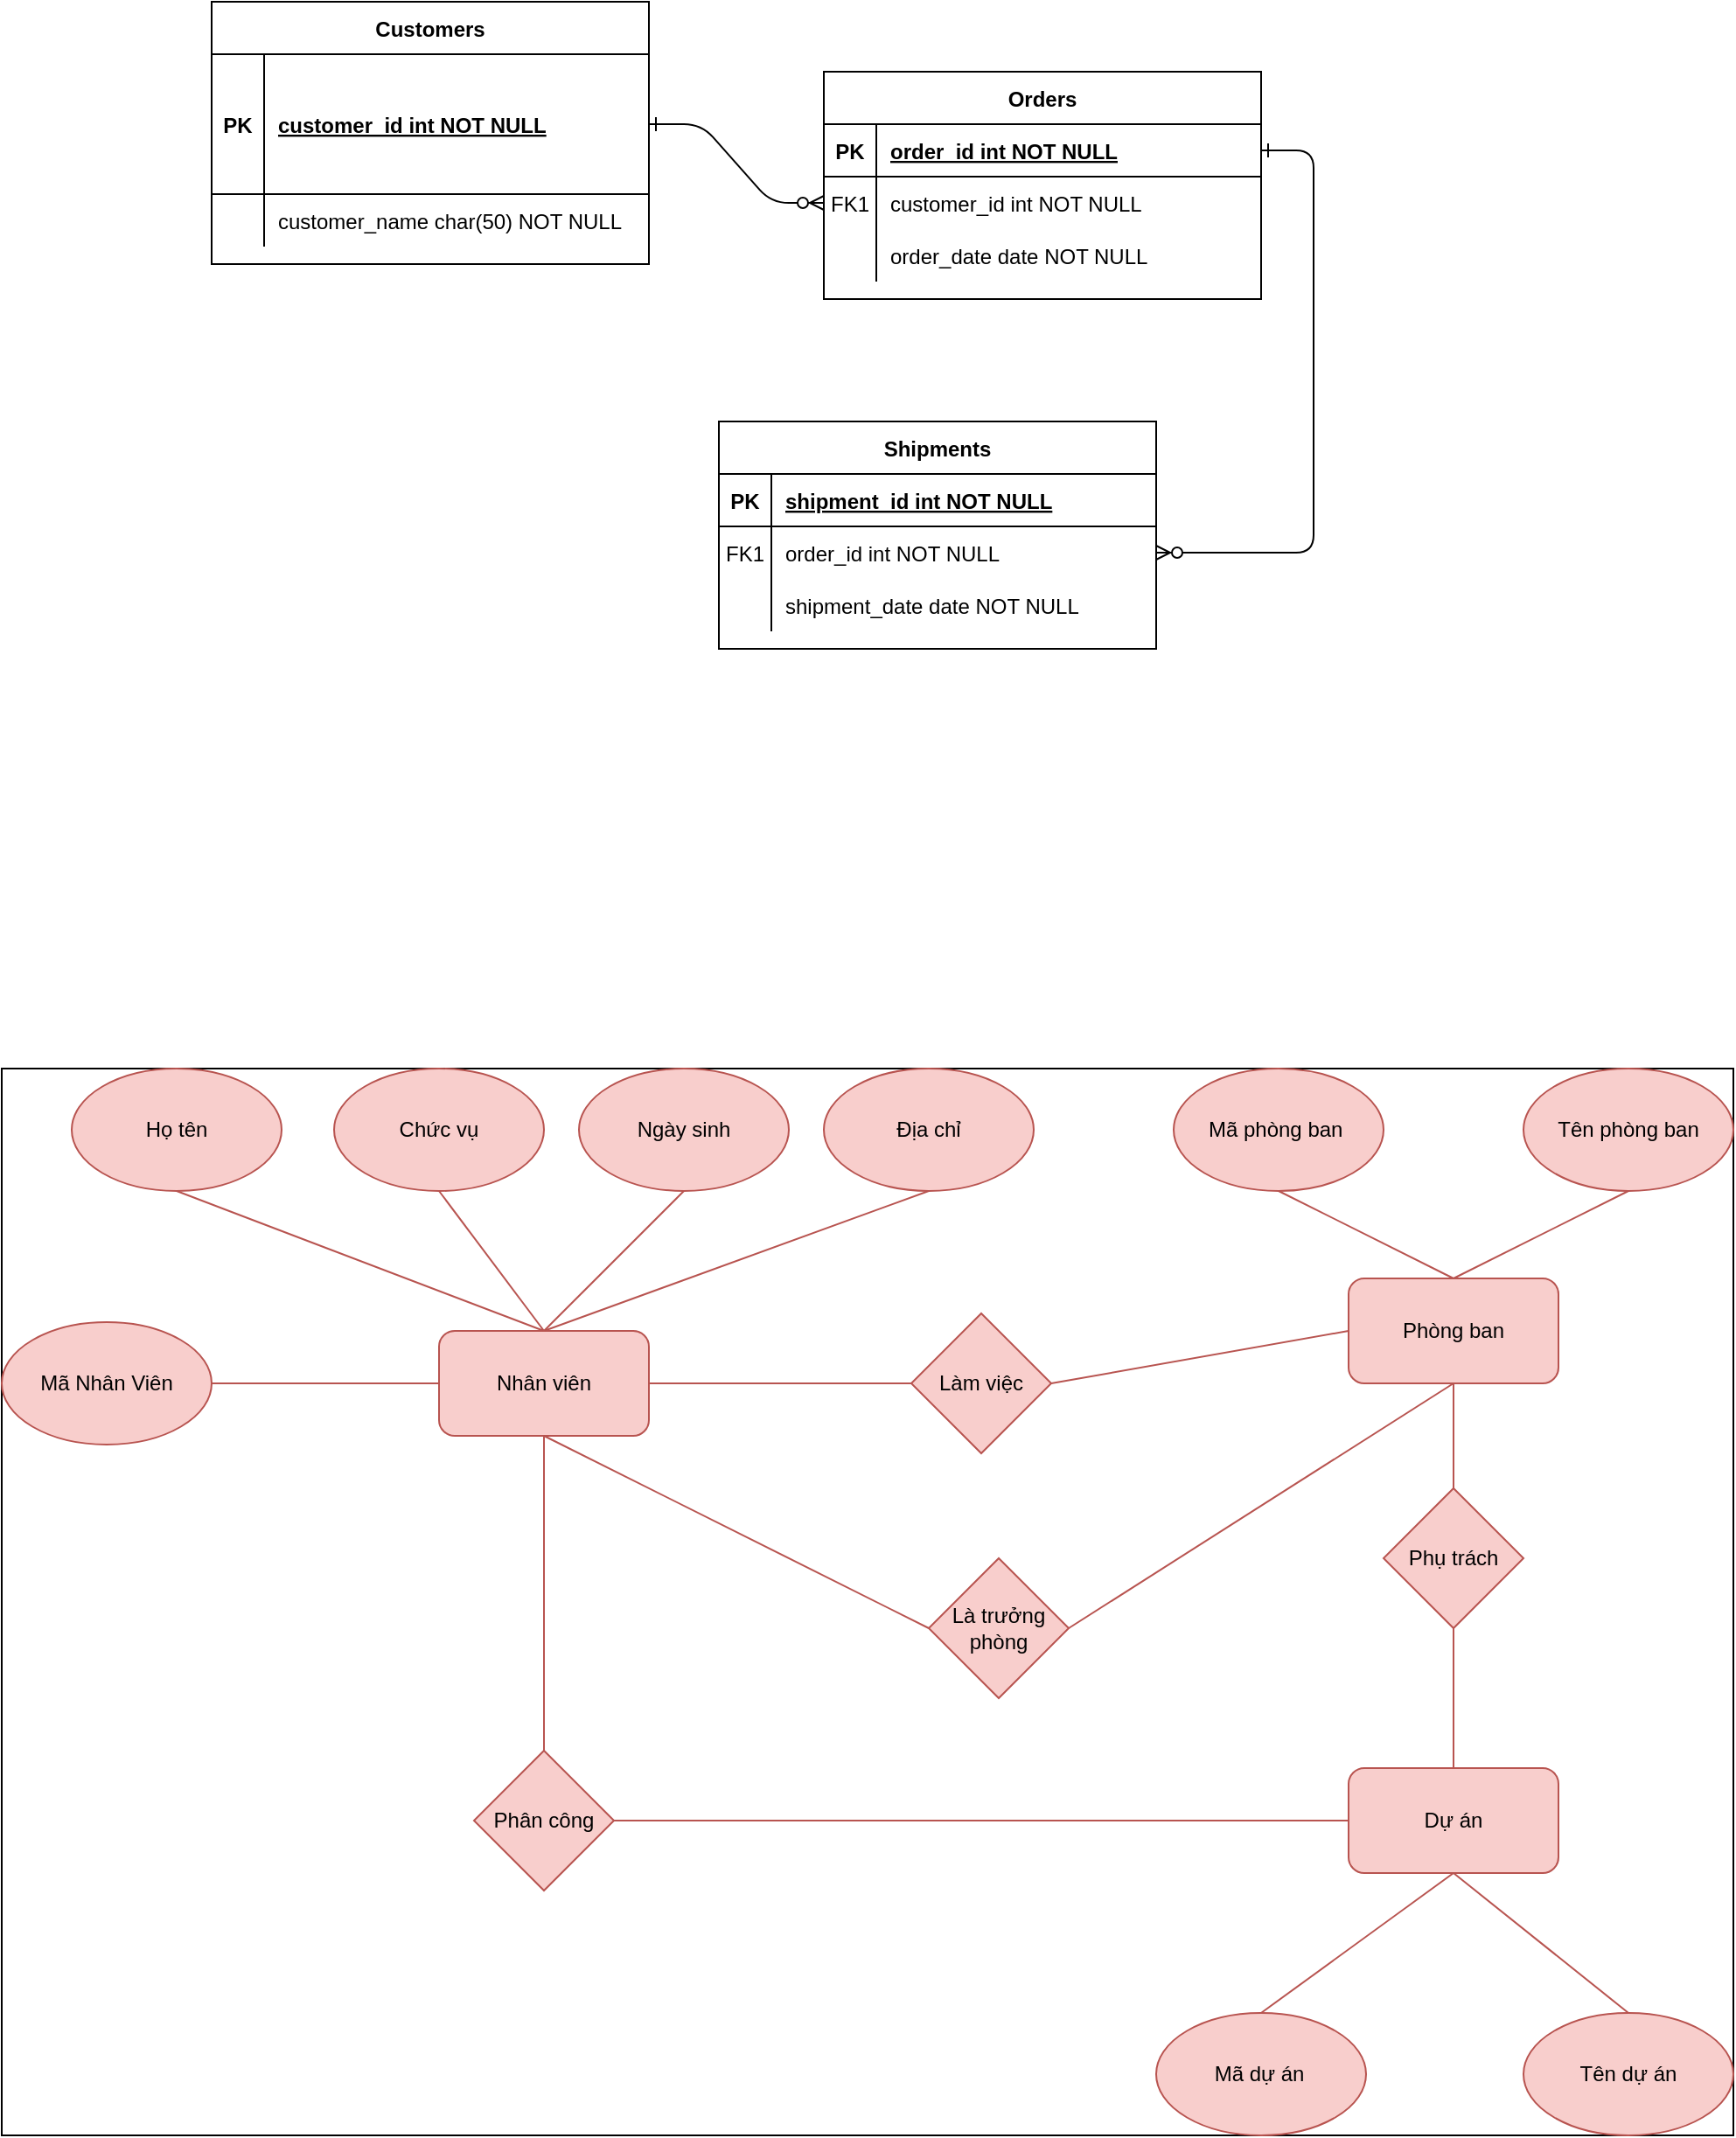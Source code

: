<mxfile version="26.1.0" pages="3">
  <diagram id="R2lEEEUBdFMjLlhIrx00" name="ERD">
    <mxGraphModel dx="2537" dy="1968" grid="1" gridSize="10" guides="1" tooltips="1" connect="1" arrows="0" fold="1" page="1" pageScale="1" pageWidth="850" pageHeight="1100" math="0" shadow="0" extFonts="Permanent Marker^https://fonts.googleapis.com/css?family=Permanent+Marker">
      <root>
        <mxCell id="0" />
        <mxCell id="1" parent="0" />
        <mxCell id="C-vyLk0tnHw3VtMMgP7b-1" value="" style="edgeStyle=entityRelationEdgeStyle;endArrow=ERzeroToMany;startArrow=ERone;endFill=1;startFill=0;" parent="1" source="C-vyLk0tnHw3VtMMgP7b-24" target="C-vyLk0tnHw3VtMMgP7b-6" edge="1">
          <mxGeometry width="100" height="100" relative="1" as="geometry">
            <mxPoint x="340" y="720" as="sourcePoint" />
            <mxPoint x="440" y="620" as="targetPoint" />
          </mxGeometry>
        </mxCell>
        <mxCell id="C-vyLk0tnHw3VtMMgP7b-12" value="" style="edgeStyle=entityRelationEdgeStyle;endArrow=ERzeroToMany;startArrow=ERone;endFill=1;startFill=0;" parent="1" source="C-vyLk0tnHw3VtMMgP7b-3" target="C-vyLk0tnHw3VtMMgP7b-17" edge="1">
          <mxGeometry width="100" height="100" relative="1" as="geometry">
            <mxPoint x="400" y="180" as="sourcePoint" />
            <mxPoint x="460" y="205" as="targetPoint" />
          </mxGeometry>
        </mxCell>
        <mxCell id="C-vyLk0tnHw3VtMMgP7b-2" value="Orders" style="shape=table;startSize=30;container=1;collapsible=1;childLayout=tableLayout;fixedRows=1;rowLines=0;fontStyle=1;align=center;resizeLast=1;" parent="1" vertex="1">
          <mxGeometry x="460" y="30" width="250" height="130" as="geometry" />
        </mxCell>
        <mxCell id="C-vyLk0tnHw3VtMMgP7b-3" value="" style="shape=partialRectangle;collapsible=0;dropTarget=0;pointerEvents=0;fillColor=none;points=[[0,0.5],[1,0.5]];portConstraint=eastwest;top=0;left=0;right=0;bottom=1;" parent="C-vyLk0tnHw3VtMMgP7b-2" vertex="1">
          <mxGeometry y="30" width="250" height="30" as="geometry" />
        </mxCell>
        <mxCell id="C-vyLk0tnHw3VtMMgP7b-4" value="PK" style="shape=partialRectangle;overflow=hidden;connectable=0;fillColor=none;top=0;left=0;bottom=0;right=0;fontStyle=1;" parent="C-vyLk0tnHw3VtMMgP7b-3" vertex="1">
          <mxGeometry width="30" height="30" as="geometry">
            <mxRectangle width="30" height="30" as="alternateBounds" />
          </mxGeometry>
        </mxCell>
        <mxCell id="C-vyLk0tnHw3VtMMgP7b-5" value="order_id int NOT NULL " style="shape=partialRectangle;overflow=hidden;connectable=0;fillColor=none;top=0;left=0;bottom=0;right=0;align=left;spacingLeft=6;fontStyle=5;" parent="C-vyLk0tnHw3VtMMgP7b-3" vertex="1">
          <mxGeometry x="30" width="220" height="30" as="geometry">
            <mxRectangle width="220" height="30" as="alternateBounds" />
          </mxGeometry>
        </mxCell>
        <mxCell id="C-vyLk0tnHw3VtMMgP7b-6" value="" style="shape=partialRectangle;collapsible=0;dropTarget=0;pointerEvents=0;fillColor=none;points=[[0,0.5],[1,0.5]];portConstraint=eastwest;top=0;left=0;right=0;bottom=0;" parent="C-vyLk0tnHw3VtMMgP7b-2" vertex="1">
          <mxGeometry y="60" width="250" height="30" as="geometry" />
        </mxCell>
        <mxCell id="C-vyLk0tnHw3VtMMgP7b-7" value="FK1" style="shape=partialRectangle;overflow=hidden;connectable=0;fillColor=none;top=0;left=0;bottom=0;right=0;" parent="C-vyLk0tnHw3VtMMgP7b-6" vertex="1">
          <mxGeometry width="30" height="30" as="geometry">
            <mxRectangle width="30" height="30" as="alternateBounds" />
          </mxGeometry>
        </mxCell>
        <mxCell id="C-vyLk0tnHw3VtMMgP7b-8" value="customer_id int NOT NULL" style="shape=partialRectangle;overflow=hidden;connectable=0;fillColor=none;top=0;left=0;bottom=0;right=0;align=left;spacingLeft=6;" parent="C-vyLk0tnHw3VtMMgP7b-6" vertex="1">
          <mxGeometry x="30" width="220" height="30" as="geometry">
            <mxRectangle width="220" height="30" as="alternateBounds" />
          </mxGeometry>
        </mxCell>
        <mxCell id="C-vyLk0tnHw3VtMMgP7b-9" value="" style="shape=partialRectangle;collapsible=0;dropTarget=0;pointerEvents=0;fillColor=none;points=[[0,0.5],[1,0.5]];portConstraint=eastwest;top=0;left=0;right=0;bottom=0;" parent="C-vyLk0tnHw3VtMMgP7b-2" vertex="1">
          <mxGeometry y="90" width="250" height="30" as="geometry" />
        </mxCell>
        <mxCell id="C-vyLk0tnHw3VtMMgP7b-10" value="" style="shape=partialRectangle;overflow=hidden;connectable=0;fillColor=none;top=0;left=0;bottom=0;right=0;" parent="C-vyLk0tnHw3VtMMgP7b-9" vertex="1">
          <mxGeometry width="30" height="30" as="geometry">
            <mxRectangle width="30" height="30" as="alternateBounds" />
          </mxGeometry>
        </mxCell>
        <mxCell id="C-vyLk0tnHw3VtMMgP7b-11" value="order_date date NOT NULL" style="shape=partialRectangle;overflow=hidden;connectable=0;fillColor=none;top=0;left=0;bottom=0;right=0;align=left;spacingLeft=6;" parent="C-vyLk0tnHw3VtMMgP7b-9" vertex="1">
          <mxGeometry x="30" width="220" height="30" as="geometry">
            <mxRectangle width="220" height="30" as="alternateBounds" />
          </mxGeometry>
        </mxCell>
        <mxCell id="C-vyLk0tnHw3VtMMgP7b-13" value="Shipments" style="shape=table;startSize=30;container=1;collapsible=1;childLayout=tableLayout;fixedRows=1;rowLines=0;fontStyle=1;align=center;resizeLast=1;" parent="1" vertex="1">
          <mxGeometry x="400" y="230" width="250" height="130" as="geometry" />
        </mxCell>
        <mxCell id="C-vyLk0tnHw3VtMMgP7b-14" value="" style="shape=partialRectangle;collapsible=0;dropTarget=0;pointerEvents=0;fillColor=none;points=[[0,0.5],[1,0.5]];portConstraint=eastwest;top=0;left=0;right=0;bottom=1;" parent="C-vyLk0tnHw3VtMMgP7b-13" vertex="1">
          <mxGeometry y="30" width="250" height="30" as="geometry" />
        </mxCell>
        <mxCell id="C-vyLk0tnHw3VtMMgP7b-15" value="PK" style="shape=partialRectangle;overflow=hidden;connectable=0;fillColor=none;top=0;left=0;bottom=0;right=0;fontStyle=1;" parent="C-vyLk0tnHw3VtMMgP7b-14" vertex="1">
          <mxGeometry width="30" height="30" as="geometry">
            <mxRectangle width="30" height="30" as="alternateBounds" />
          </mxGeometry>
        </mxCell>
        <mxCell id="C-vyLk0tnHw3VtMMgP7b-16" value="shipment_id int NOT NULL " style="shape=partialRectangle;overflow=hidden;connectable=0;fillColor=none;top=0;left=0;bottom=0;right=0;align=left;spacingLeft=6;fontStyle=5;" parent="C-vyLk0tnHw3VtMMgP7b-14" vertex="1">
          <mxGeometry x="30" width="220" height="30" as="geometry">
            <mxRectangle width="220" height="30" as="alternateBounds" />
          </mxGeometry>
        </mxCell>
        <mxCell id="C-vyLk0tnHw3VtMMgP7b-17" value="" style="shape=partialRectangle;collapsible=0;dropTarget=0;pointerEvents=0;fillColor=none;points=[[0,0.5],[1,0.5]];portConstraint=eastwest;top=0;left=0;right=0;bottom=0;" parent="C-vyLk0tnHw3VtMMgP7b-13" vertex="1">
          <mxGeometry y="60" width="250" height="30" as="geometry" />
        </mxCell>
        <mxCell id="C-vyLk0tnHw3VtMMgP7b-18" value="FK1" style="shape=partialRectangle;overflow=hidden;connectable=0;fillColor=none;top=0;left=0;bottom=0;right=0;" parent="C-vyLk0tnHw3VtMMgP7b-17" vertex="1">
          <mxGeometry width="30" height="30" as="geometry">
            <mxRectangle width="30" height="30" as="alternateBounds" />
          </mxGeometry>
        </mxCell>
        <mxCell id="C-vyLk0tnHw3VtMMgP7b-19" value="order_id int NOT NULL" style="shape=partialRectangle;overflow=hidden;connectable=0;fillColor=none;top=0;left=0;bottom=0;right=0;align=left;spacingLeft=6;" parent="C-vyLk0tnHw3VtMMgP7b-17" vertex="1">
          <mxGeometry x="30" width="220" height="30" as="geometry">
            <mxRectangle width="220" height="30" as="alternateBounds" />
          </mxGeometry>
        </mxCell>
        <mxCell id="C-vyLk0tnHw3VtMMgP7b-20" value="" style="shape=partialRectangle;collapsible=0;dropTarget=0;pointerEvents=0;fillColor=none;points=[[0,0.5],[1,0.5]];portConstraint=eastwest;top=0;left=0;right=0;bottom=0;" parent="C-vyLk0tnHw3VtMMgP7b-13" vertex="1">
          <mxGeometry y="90" width="250" height="30" as="geometry" />
        </mxCell>
        <mxCell id="C-vyLk0tnHw3VtMMgP7b-21" value="" style="shape=partialRectangle;overflow=hidden;connectable=0;fillColor=none;top=0;left=0;bottom=0;right=0;" parent="C-vyLk0tnHw3VtMMgP7b-20" vertex="1">
          <mxGeometry width="30" height="30" as="geometry">
            <mxRectangle width="30" height="30" as="alternateBounds" />
          </mxGeometry>
        </mxCell>
        <mxCell id="C-vyLk0tnHw3VtMMgP7b-22" value="shipment_date date NOT NULL" style="shape=partialRectangle;overflow=hidden;connectable=0;fillColor=none;top=0;left=0;bottom=0;right=0;align=left;spacingLeft=6;" parent="C-vyLk0tnHw3VtMMgP7b-20" vertex="1">
          <mxGeometry x="30" width="220" height="30" as="geometry">
            <mxRectangle width="220" height="30" as="alternateBounds" />
          </mxGeometry>
        </mxCell>
        <mxCell id="C-vyLk0tnHw3VtMMgP7b-23" value="Customers" style="shape=table;startSize=30;container=1;collapsible=1;childLayout=tableLayout;fixedRows=1;rowLines=0;fontStyle=1;align=center;resizeLast=1;" parent="1" vertex="1">
          <mxGeometry x="110" y="-10" width="250" height="150" as="geometry" />
        </mxCell>
        <mxCell id="C-vyLk0tnHw3VtMMgP7b-24" value="" style="shape=partialRectangle;collapsible=0;dropTarget=0;pointerEvents=0;fillColor=none;points=[[0,0.5],[1,0.5]];portConstraint=eastwest;top=0;left=0;right=0;bottom=1;" parent="C-vyLk0tnHw3VtMMgP7b-23" vertex="1">
          <mxGeometry y="30" width="250" height="80" as="geometry" />
        </mxCell>
        <mxCell id="C-vyLk0tnHw3VtMMgP7b-25" value="PK" style="shape=partialRectangle;overflow=hidden;connectable=0;fillColor=none;top=0;left=0;bottom=0;right=0;fontStyle=1;" parent="C-vyLk0tnHw3VtMMgP7b-24" vertex="1">
          <mxGeometry width="30" height="80" as="geometry">
            <mxRectangle width="30" height="80" as="alternateBounds" />
          </mxGeometry>
        </mxCell>
        <mxCell id="C-vyLk0tnHw3VtMMgP7b-26" value="customer_id int NOT NULL " style="shape=partialRectangle;overflow=hidden;connectable=0;fillColor=none;top=0;left=0;bottom=0;right=0;align=left;spacingLeft=6;fontStyle=5;" parent="C-vyLk0tnHw3VtMMgP7b-24" vertex="1">
          <mxGeometry x="30" width="220" height="80" as="geometry">
            <mxRectangle width="220" height="80" as="alternateBounds" />
          </mxGeometry>
        </mxCell>
        <mxCell id="C-vyLk0tnHw3VtMMgP7b-27" value="" style="shape=partialRectangle;collapsible=0;dropTarget=0;pointerEvents=0;fillColor=none;points=[[0,0.5],[1,0.5]];portConstraint=eastwest;top=0;left=0;right=0;bottom=0;" parent="C-vyLk0tnHw3VtMMgP7b-23" vertex="1">
          <mxGeometry y="110" width="250" height="30" as="geometry" />
        </mxCell>
        <mxCell id="C-vyLk0tnHw3VtMMgP7b-28" value="" style="shape=partialRectangle;overflow=hidden;connectable=0;fillColor=none;top=0;left=0;bottom=0;right=0;" parent="C-vyLk0tnHw3VtMMgP7b-27" vertex="1">
          <mxGeometry width="30" height="30" as="geometry">
            <mxRectangle width="30" height="30" as="alternateBounds" />
          </mxGeometry>
        </mxCell>
        <mxCell id="C-vyLk0tnHw3VtMMgP7b-29" value="customer_name char(50) NOT NULL" style="shape=partialRectangle;overflow=hidden;connectable=0;fillColor=none;top=0;left=0;bottom=0;right=0;align=left;spacingLeft=6;" parent="C-vyLk0tnHw3VtMMgP7b-27" vertex="1">
          <mxGeometry x="30" width="220" height="30" as="geometry">
            <mxRectangle width="220" height="30" as="alternateBounds" />
          </mxGeometry>
        </mxCell>
        <mxCell id="xz3AWw8I-Hqni2vqnW6C-39" value="" style="group;fillColor=none;strokeColor=default;" vertex="1" connectable="0" parent="1">
          <mxGeometry x="-10" y="600" width="990" height="610" as="geometry" />
        </mxCell>
        <mxCell id="xz3AWw8I-Hqni2vqnW6C-1" value="Nhân viên" style="rounded=1;whiteSpace=wrap;html=1;fillColor=#f8cecc;strokeColor=#b85450;movable=1;resizable=1;rotatable=1;deletable=1;editable=1;locked=0;connectable=1;" vertex="1" parent="xz3AWw8I-Hqni2vqnW6C-39">
          <mxGeometry x="250" y="150" width="120" height="60" as="geometry" />
        </mxCell>
        <mxCell id="xz3AWw8I-Hqni2vqnW6C-2" value="Mã Nhân Viên" style="ellipse;whiteSpace=wrap;html=1;fillColor=#f8cecc;strokeColor=#b85450;movable=1;resizable=1;rotatable=1;deletable=1;editable=1;locked=0;connectable=1;" vertex="1" parent="xz3AWw8I-Hqni2vqnW6C-39">
          <mxGeometry y="145" width="120" height="70" as="geometry" />
        </mxCell>
        <mxCell id="xz3AWw8I-Hqni2vqnW6C-3" value="Làm việc" style="rhombus;whiteSpace=wrap;html=1;fillColor=#f8cecc;strokeColor=#b85450;movable=1;resizable=1;rotatable=1;deletable=1;editable=1;locked=0;connectable=1;" vertex="1" parent="xz3AWw8I-Hqni2vqnW6C-39">
          <mxGeometry x="520" y="140" width="80" height="80" as="geometry" />
        </mxCell>
        <mxCell id="xz3AWw8I-Hqni2vqnW6C-6" value="" style="endArrow=none;html=1;rounded=0;entryX=0;entryY=0.5;entryDx=0;entryDy=0;exitX=1;exitY=0.5;exitDx=0;exitDy=0;fillColor=#f8cecc;strokeColor=#b85450;movable=1;resizable=1;rotatable=1;deletable=1;editable=1;locked=0;connectable=1;" edge="1" parent="xz3AWw8I-Hqni2vqnW6C-39" source="xz3AWw8I-Hqni2vqnW6C-2" target="xz3AWw8I-Hqni2vqnW6C-1">
          <mxGeometry width="50" height="50" relative="1" as="geometry">
            <mxPoint x="280" y="50" as="sourcePoint" />
            <mxPoint x="330" as="targetPoint" />
          </mxGeometry>
        </mxCell>
        <mxCell id="xz3AWw8I-Hqni2vqnW6C-7" value="Là trưởng phòng" style="rhombus;whiteSpace=wrap;html=1;fillColor=#f8cecc;strokeColor=#b85450;movable=1;resizable=1;rotatable=1;deletable=1;editable=1;locked=0;connectable=1;" vertex="1" parent="xz3AWw8I-Hqni2vqnW6C-39">
          <mxGeometry x="530" y="280" width="80" height="80" as="geometry" />
        </mxCell>
        <mxCell id="xz3AWw8I-Hqni2vqnW6C-8" value="Phân công" style="rhombus;whiteSpace=wrap;html=1;fillColor=#f8cecc;strokeColor=#b85450;movable=1;resizable=1;rotatable=1;deletable=1;editable=1;locked=0;connectable=1;" vertex="1" parent="xz3AWw8I-Hqni2vqnW6C-39">
          <mxGeometry x="270" y="390" width="80" height="80" as="geometry" />
        </mxCell>
        <mxCell id="xz3AWw8I-Hqni2vqnW6C-9" value="Chức vụ" style="ellipse;whiteSpace=wrap;html=1;fillColor=#f8cecc;strokeColor=#b85450;movable=1;resizable=1;rotatable=1;deletable=1;editable=1;locked=0;connectable=1;" vertex="1" parent="xz3AWw8I-Hqni2vqnW6C-39">
          <mxGeometry x="190" width="120" height="70" as="geometry" />
        </mxCell>
        <mxCell id="xz3AWw8I-Hqni2vqnW6C-10" value="Địa chỉ" style="ellipse;whiteSpace=wrap;html=1;fillColor=#f8cecc;strokeColor=#b85450;movable=1;resizable=1;rotatable=1;deletable=1;editable=1;locked=0;connectable=1;" vertex="1" parent="xz3AWw8I-Hqni2vqnW6C-39">
          <mxGeometry x="470" width="120" height="70" as="geometry" />
        </mxCell>
        <mxCell id="xz3AWw8I-Hqni2vqnW6C-11" value="Ngày sinh" style="ellipse;whiteSpace=wrap;html=1;fillColor=#f8cecc;strokeColor=#b85450;movable=1;resizable=1;rotatable=1;deletable=1;editable=1;locked=0;connectable=1;" vertex="1" parent="xz3AWw8I-Hqni2vqnW6C-39">
          <mxGeometry x="330" width="120" height="70" as="geometry" />
        </mxCell>
        <mxCell id="xz3AWw8I-Hqni2vqnW6C-12" value="Họ tên" style="ellipse;whiteSpace=wrap;html=1;fillColor=#f8cecc;strokeColor=#b85450;movable=1;resizable=1;rotatable=1;deletable=1;editable=1;locked=0;connectable=1;" vertex="1" parent="xz3AWw8I-Hqni2vqnW6C-39">
          <mxGeometry x="40" width="120" height="70" as="geometry" />
        </mxCell>
        <mxCell id="xz3AWw8I-Hqni2vqnW6C-14" value="" style="endArrow=none;html=1;rounded=0;entryX=0.5;entryY=0;entryDx=0;entryDy=0;exitX=0.5;exitY=1;exitDx=0;exitDy=0;fillColor=#f8cecc;strokeColor=#b85450;movable=1;resizable=1;rotatable=1;deletable=1;editable=1;locked=0;connectable=1;" edge="1" parent="xz3AWw8I-Hqni2vqnW6C-39" source="xz3AWw8I-Hqni2vqnW6C-12" target="xz3AWw8I-Hqni2vqnW6C-1">
          <mxGeometry width="50" height="50" relative="1" as="geometry">
            <mxPoint x="280" y="50" as="sourcePoint" />
            <mxPoint x="330" as="targetPoint" />
          </mxGeometry>
        </mxCell>
        <mxCell id="xz3AWw8I-Hqni2vqnW6C-15" value="" style="endArrow=none;html=1;rounded=0;entryX=0.5;entryY=0;entryDx=0;entryDy=0;exitX=0.5;exitY=1;exitDx=0;exitDy=0;fillColor=#f8cecc;strokeColor=#b85450;movable=1;resizable=1;rotatable=1;deletable=1;editable=1;locked=0;connectable=1;" edge="1" parent="xz3AWw8I-Hqni2vqnW6C-39" source="xz3AWw8I-Hqni2vqnW6C-10" target="xz3AWw8I-Hqni2vqnW6C-1">
          <mxGeometry width="50" height="50" relative="1" as="geometry">
            <mxPoint x="110" y="80" as="sourcePoint" />
            <mxPoint x="320" y="160" as="targetPoint" />
          </mxGeometry>
        </mxCell>
        <mxCell id="xz3AWw8I-Hqni2vqnW6C-16" value="" style="endArrow=none;html=1;rounded=0;entryX=0.5;entryY=0;entryDx=0;entryDy=0;exitX=0.5;exitY=1;exitDx=0;exitDy=0;fillColor=#f8cecc;strokeColor=#b85450;movable=1;resizable=1;rotatable=1;deletable=1;editable=1;locked=0;connectable=1;" edge="1" parent="xz3AWw8I-Hqni2vqnW6C-39" source="xz3AWw8I-Hqni2vqnW6C-11" target="xz3AWw8I-Hqni2vqnW6C-1">
          <mxGeometry width="50" height="50" relative="1" as="geometry">
            <mxPoint x="120" y="90" as="sourcePoint" />
            <mxPoint x="330" y="170" as="targetPoint" />
          </mxGeometry>
        </mxCell>
        <mxCell id="xz3AWw8I-Hqni2vqnW6C-17" value="" style="endArrow=none;html=1;rounded=0;entryX=0.5;entryY=0;entryDx=0;entryDy=0;exitX=0.5;exitY=1;exitDx=0;exitDy=0;fillColor=#f8cecc;strokeColor=#b85450;movable=1;resizable=1;rotatable=1;deletable=1;editable=1;locked=0;connectable=1;" edge="1" parent="xz3AWw8I-Hqni2vqnW6C-39" source="xz3AWw8I-Hqni2vqnW6C-9" target="xz3AWw8I-Hqni2vqnW6C-1">
          <mxGeometry width="50" height="50" relative="1" as="geometry">
            <mxPoint x="130" y="100" as="sourcePoint" />
            <mxPoint x="340" y="180" as="targetPoint" />
          </mxGeometry>
        </mxCell>
        <mxCell id="xz3AWw8I-Hqni2vqnW6C-18" value="" style="endArrow=none;html=1;rounded=0;entryX=0;entryY=0.5;entryDx=0;entryDy=0;exitX=1;exitY=0.5;exitDx=0;exitDy=0;fillColor=#f8cecc;strokeColor=#b85450;movable=1;resizable=1;rotatable=1;deletable=1;editable=1;locked=0;connectable=1;" edge="1" parent="xz3AWw8I-Hqni2vqnW6C-39" source="xz3AWw8I-Hqni2vqnW6C-1" target="xz3AWw8I-Hqni2vqnW6C-3">
          <mxGeometry width="50" height="50" relative="1" as="geometry">
            <mxPoint x="130" y="190" as="sourcePoint" />
            <mxPoint x="260" y="190" as="targetPoint" />
          </mxGeometry>
        </mxCell>
        <mxCell id="xz3AWw8I-Hqni2vqnW6C-19" value="" style="endArrow=none;html=1;rounded=0;entryX=0.5;entryY=1;entryDx=0;entryDy=0;exitX=0;exitY=0.5;exitDx=0;exitDy=0;fillColor=#f8cecc;strokeColor=#b85450;movable=1;resizable=1;rotatable=1;deletable=1;editable=1;locked=0;connectable=1;" edge="1" parent="xz3AWw8I-Hqni2vqnW6C-39" source="xz3AWw8I-Hqni2vqnW6C-7" target="xz3AWw8I-Hqni2vqnW6C-1">
          <mxGeometry width="50" height="50" relative="1" as="geometry">
            <mxPoint x="140" y="200" as="sourcePoint" />
            <mxPoint x="270" y="200" as="targetPoint" />
          </mxGeometry>
        </mxCell>
        <mxCell id="xz3AWw8I-Hqni2vqnW6C-20" value="" style="endArrow=none;html=1;rounded=0;entryX=0.5;entryY=1;entryDx=0;entryDy=0;exitX=0.5;exitY=0;exitDx=0;exitDy=0;fillColor=#f8cecc;strokeColor=#b85450;movable=1;resizable=1;rotatable=1;deletable=1;editable=1;locked=0;connectable=1;" edge="1" parent="xz3AWw8I-Hqni2vqnW6C-39" source="xz3AWw8I-Hqni2vqnW6C-8" target="xz3AWw8I-Hqni2vqnW6C-1">
          <mxGeometry width="50" height="50" relative="1" as="geometry">
            <mxPoint x="150" y="210" as="sourcePoint" />
            <mxPoint x="280" y="210" as="targetPoint" />
          </mxGeometry>
        </mxCell>
        <mxCell id="xz3AWw8I-Hqni2vqnW6C-22" value="Phòng ban" style="rounded=1;whiteSpace=wrap;html=1;fillColor=#f8cecc;strokeColor=#b85450;movable=1;resizable=1;rotatable=1;deletable=1;editable=1;locked=0;connectable=1;" vertex="1" parent="xz3AWw8I-Hqni2vqnW6C-39">
          <mxGeometry x="770" y="120" width="120" height="60" as="geometry" />
        </mxCell>
        <mxCell id="xz3AWw8I-Hqni2vqnW6C-23" value="Phụ trách" style="rhombus;whiteSpace=wrap;html=1;fillColor=#f8cecc;strokeColor=#b85450;movable=1;resizable=1;rotatable=1;deletable=1;editable=1;locked=0;connectable=1;" vertex="1" parent="xz3AWw8I-Hqni2vqnW6C-39">
          <mxGeometry x="790" y="240" width="80" height="80" as="geometry" />
        </mxCell>
        <mxCell id="xz3AWw8I-Hqni2vqnW6C-24" value="Dự án" style="rounded=1;whiteSpace=wrap;html=1;fillColor=#f8cecc;strokeColor=#b85450;movable=1;resizable=1;rotatable=1;deletable=1;editable=1;locked=0;connectable=1;" vertex="1" parent="xz3AWw8I-Hqni2vqnW6C-39">
          <mxGeometry x="770" y="400" width="120" height="60" as="geometry" />
        </mxCell>
        <mxCell id="xz3AWw8I-Hqni2vqnW6C-25" value="Tên dự án" style="ellipse;whiteSpace=wrap;html=1;fillColor=#f8cecc;strokeColor=#b85450;movable=1;resizable=1;rotatable=1;deletable=1;editable=1;locked=0;connectable=1;" vertex="1" parent="xz3AWw8I-Hqni2vqnW6C-39">
          <mxGeometry x="870" y="540" width="120" height="70" as="geometry" />
        </mxCell>
        <mxCell id="xz3AWw8I-Hqni2vqnW6C-26" value="Mã dự án&lt;span style=&quot;white-space: pre;&quot;&gt;&#x9;&lt;/span&gt;" style="ellipse;whiteSpace=wrap;html=1;fillColor=#f8cecc;strokeColor=#b85450;movable=1;resizable=1;rotatable=1;deletable=1;editable=1;locked=0;connectable=1;" vertex="1" parent="xz3AWw8I-Hqni2vqnW6C-39">
          <mxGeometry x="660" y="540" width="120" height="70" as="geometry" />
        </mxCell>
        <mxCell id="xz3AWw8I-Hqni2vqnW6C-27" value="Mã phòng ban&lt;span style=&quot;white-space: pre;&quot;&gt;&#x9;&lt;/span&gt;" style="ellipse;whiteSpace=wrap;html=1;fillColor=#f8cecc;strokeColor=#b85450;movable=1;resizable=1;rotatable=1;deletable=1;editable=1;locked=0;connectable=1;" vertex="1" parent="xz3AWw8I-Hqni2vqnW6C-39">
          <mxGeometry x="670" width="120" height="70" as="geometry" />
        </mxCell>
        <mxCell id="xz3AWw8I-Hqni2vqnW6C-28" value="Tên phòng ban" style="ellipse;whiteSpace=wrap;html=1;fillColor=#f8cecc;strokeColor=#b85450;movable=1;resizable=1;rotatable=1;deletable=1;editable=1;locked=0;connectable=1;" vertex="1" parent="xz3AWw8I-Hqni2vqnW6C-39">
          <mxGeometry x="870" width="120" height="70" as="geometry" />
        </mxCell>
        <mxCell id="xz3AWw8I-Hqni2vqnW6C-30" value="" style="endArrow=none;html=1;rounded=0;exitX=0.5;exitY=0;exitDx=0;exitDy=0;entryX=0.5;entryY=1;entryDx=0;entryDy=0;fillColor=#f8cecc;strokeColor=#b85450;movable=1;resizable=1;rotatable=1;deletable=1;editable=1;locked=0;connectable=1;" edge="1" parent="xz3AWw8I-Hqni2vqnW6C-39" source="xz3AWw8I-Hqni2vqnW6C-25" target="xz3AWw8I-Hqni2vqnW6C-24">
          <mxGeometry width="50" height="50" relative="1" as="geometry">
            <mxPoint x="380" y="190" as="sourcePoint" />
            <mxPoint x="960" y="420" as="targetPoint" />
          </mxGeometry>
        </mxCell>
        <mxCell id="xz3AWw8I-Hqni2vqnW6C-31" value="" style="endArrow=none;html=1;rounded=0;entryX=0.5;entryY=1;entryDx=0;entryDy=0;exitX=0.5;exitY=0;exitDx=0;exitDy=0;fillColor=#f8cecc;strokeColor=#b85450;movable=1;resizable=1;rotatable=1;deletable=1;editable=1;locked=0;connectable=1;" edge="1" parent="xz3AWw8I-Hqni2vqnW6C-39" source="xz3AWw8I-Hqni2vqnW6C-26" target="xz3AWw8I-Hqni2vqnW6C-24">
          <mxGeometry width="50" height="50" relative="1" as="geometry">
            <mxPoint x="390" y="200" as="sourcePoint" />
            <mxPoint x="540" y="200" as="targetPoint" />
          </mxGeometry>
        </mxCell>
        <mxCell id="xz3AWw8I-Hqni2vqnW6C-32" value="" style="endArrow=none;html=1;rounded=0;entryX=1;entryY=0.5;entryDx=0;entryDy=0;exitX=0.5;exitY=1;exitDx=0;exitDy=0;fillColor=#f8cecc;strokeColor=#b85450;movable=1;resizable=1;rotatable=1;deletable=1;editable=1;locked=0;connectable=1;" edge="1" parent="xz3AWw8I-Hqni2vqnW6C-39" source="xz3AWw8I-Hqni2vqnW6C-22" target="xz3AWw8I-Hqni2vqnW6C-7">
          <mxGeometry width="50" height="50" relative="1" as="geometry">
            <mxPoint x="400" y="210" as="sourcePoint" />
            <mxPoint x="550" y="210" as="targetPoint" />
          </mxGeometry>
        </mxCell>
        <mxCell id="xz3AWw8I-Hqni2vqnW6C-33" value="" style="endArrow=none;html=1;rounded=0;entryX=0;entryY=0.5;entryDx=0;entryDy=0;exitX=1;exitY=0.5;exitDx=0;exitDy=0;fillColor=#f8cecc;strokeColor=#b85450;movable=1;resizable=1;rotatable=1;deletable=1;editable=1;locked=0;connectable=1;" edge="1" parent="xz3AWw8I-Hqni2vqnW6C-39" source="xz3AWw8I-Hqni2vqnW6C-8" target="xz3AWw8I-Hqni2vqnW6C-24">
          <mxGeometry width="50" height="50" relative="1" as="geometry">
            <mxPoint x="410" y="220" as="sourcePoint" />
            <mxPoint x="560" y="220" as="targetPoint" />
          </mxGeometry>
        </mxCell>
        <mxCell id="xz3AWw8I-Hqni2vqnW6C-34" value="" style="endArrow=none;html=1;rounded=0;entryX=0.5;entryY=1;entryDx=0;entryDy=0;exitX=0.5;exitY=0;exitDx=0;exitDy=0;fillColor=#f8cecc;strokeColor=#b85450;movable=1;resizable=1;rotatable=1;deletable=1;editable=1;locked=0;connectable=1;" edge="1" parent="xz3AWw8I-Hqni2vqnW6C-39" source="xz3AWw8I-Hqni2vqnW6C-24" target="xz3AWw8I-Hqni2vqnW6C-23">
          <mxGeometry width="50" height="50" relative="1" as="geometry">
            <mxPoint x="420" y="230" as="sourcePoint" />
            <mxPoint x="570" y="230" as="targetPoint" />
          </mxGeometry>
        </mxCell>
        <mxCell id="xz3AWw8I-Hqni2vqnW6C-35" value="" style="endArrow=none;html=1;rounded=0;entryX=0.5;entryY=1;entryDx=0;entryDy=0;exitX=0.5;exitY=0;exitDx=0;exitDy=0;fillColor=#f8cecc;strokeColor=#b85450;movable=1;resizable=1;rotatable=1;deletable=1;editable=1;locked=0;connectable=1;" edge="1" parent="xz3AWw8I-Hqni2vqnW6C-39" source="xz3AWw8I-Hqni2vqnW6C-23" target="xz3AWw8I-Hqni2vqnW6C-22">
          <mxGeometry width="50" height="50" relative="1" as="geometry">
            <mxPoint x="430" y="240" as="sourcePoint" />
            <mxPoint x="580" y="240" as="targetPoint" />
          </mxGeometry>
        </mxCell>
        <mxCell id="xz3AWw8I-Hqni2vqnW6C-36" value="" style="endArrow=none;html=1;rounded=0;exitX=0.5;exitY=0;exitDx=0;exitDy=0;entryX=0.5;entryY=1;entryDx=0;entryDy=0;fillColor=#f8cecc;strokeColor=#b85450;movable=1;resizable=1;rotatable=1;deletable=1;editable=1;locked=0;connectable=1;" edge="1" parent="xz3AWw8I-Hqni2vqnW6C-39" source="xz3AWw8I-Hqni2vqnW6C-22" target="xz3AWw8I-Hqni2vqnW6C-28">
          <mxGeometry width="50" height="50" relative="1" as="geometry">
            <mxPoint x="940" y="550" as="sourcePoint" />
            <mxPoint x="840" y="470" as="targetPoint" />
          </mxGeometry>
        </mxCell>
        <mxCell id="xz3AWw8I-Hqni2vqnW6C-37" value="" style="endArrow=none;html=1;rounded=0;exitX=0.5;exitY=0;exitDx=0;exitDy=0;entryX=0.5;entryY=1;entryDx=0;entryDy=0;fillColor=#f8cecc;strokeColor=#b85450;movable=1;resizable=1;rotatable=1;deletable=1;editable=1;locked=0;connectable=1;" edge="1" parent="xz3AWw8I-Hqni2vqnW6C-39" source="xz3AWw8I-Hqni2vqnW6C-22" target="xz3AWw8I-Hqni2vqnW6C-27">
          <mxGeometry width="50" height="50" relative="1" as="geometry">
            <mxPoint x="950" y="560" as="sourcePoint" />
            <mxPoint x="850" y="480" as="targetPoint" />
          </mxGeometry>
        </mxCell>
        <mxCell id="xz3AWw8I-Hqni2vqnW6C-38" value="" style="endArrow=none;html=1;rounded=0;entryX=0;entryY=0.5;entryDx=0;entryDy=0;exitX=1;exitY=0.5;exitDx=0;exitDy=0;fillColor=#f8cecc;strokeColor=#b85450;movable=1;resizable=1;rotatable=1;deletable=1;editable=1;locked=0;connectable=1;" edge="1" parent="xz3AWw8I-Hqni2vqnW6C-39" source="xz3AWw8I-Hqni2vqnW6C-3" target="xz3AWw8I-Hqni2vqnW6C-22">
          <mxGeometry width="50" height="50" relative="1" as="geometry">
            <mxPoint x="380" y="190" as="sourcePoint" />
            <mxPoint x="530" y="190" as="targetPoint" />
          </mxGeometry>
        </mxCell>
      </root>
    </mxGraphModel>
  </diagram>
  <diagram id="VmKLXK0uCBSE4Jme2F2K" name="Trang-2">
    <mxGraphModel grid="1" page="1" gridSize="10" guides="1" tooltips="1" connect="1" arrows="1" fold="1" pageScale="1" pageWidth="827" pageHeight="1169" math="0" shadow="0">
      <root>
        <mxCell id="0" />
        <mxCell id="1" parent="0" />
        <mxCell id="xiGGycBKqyV_xtd3WvUV-1" value="[Bài đọc] 11 quy tắc quan trọng trong thiết kế CSDL&#xa;" style="swimlane;fontStyle=0;childLayout=stackLayout;horizontal=1;startSize=26;horizontalStack=0;resizeParent=1;resizeParentMax=0;resizeLast=0;collapsible=1;marginBottom=0;align=center;fontSize=14;spacingLeft=0;spacingTop=10;" vertex="1" parent="1">
          <mxGeometry x="210" y="190" width="400" height="760" as="geometry" />
        </mxCell>
        <mxCell id="xiGGycBKqyV_xtd3WvUV-2" value="&lt;div&gt;Nguyên tắc số 1: Xác định chiến lược cho CSDL&lt;/div&gt;&lt;div&gt;&lt;br&gt;&lt;/div&gt;" style="text;strokeColor=none;fillColor=none;spacingLeft=4;spacingRight=4;overflow=hidden;rotatable=0;points=[[0,0.5],[1,0.5]];portConstraint=eastwest;fontSize=12;whiteSpace=wrap;html=1;" vertex="1" parent="xiGGycBKqyV_xtd3WvUV-1">
          <mxGeometry y="26" width="400" height="64" as="geometry" />
        </mxCell>
        <mxCell id="xiGGycBKqyV_xtd3WvUV-5" value="&lt;div&gt;&lt;div&gt;Nguyên tắc số 2: Chia nhỏ dữ liệu một cách hợp lý&lt;/div&gt;&lt;/div&gt;&lt;div&gt;&lt;br&gt;&lt;/div&gt;" style="text;strokeColor=none;fillColor=none;spacingLeft=4;spacingRight=4;overflow=hidden;rotatable=0;points=[[0,0.5],[1,0.5]];portConstraint=eastwest;fontSize=12;whiteSpace=wrap;html=1;" vertex="1" parent="xiGGycBKqyV_xtd3WvUV-1">
          <mxGeometry y="90" width="400" height="64" as="geometry" />
        </mxCell>
        <mxCell id="xiGGycBKqyV_xtd3WvUV-6" value="&lt;div&gt;&lt;div&gt;&lt;div&gt;Nguyên tắc số 3: Đừng lạm dụng nguyên tắc 2&lt;/div&gt;&lt;/div&gt;&lt;/div&gt;&lt;div&gt;&lt;br&gt;&lt;/div&gt;" style="text;strokeColor=none;fillColor=none;spacingLeft=4;spacingRight=4;overflow=hidden;rotatable=0;points=[[0,0.5],[1,0.5]];portConstraint=eastwest;fontSize=12;whiteSpace=wrap;html=1;" vertex="1" parent="xiGGycBKqyV_xtd3WvUV-1">
          <mxGeometry y="154" width="400" height="64" as="geometry" />
        </mxCell>
        <mxCell id="xiGGycBKqyV_xtd3WvUV-7" value="&lt;div&gt;&lt;div&gt;&lt;div&gt;&lt;div&gt;Nguyên tắc số 4: Coi những dữ liệu trùng lặp là kẻ thù lớn nhất&amp;nbsp;&lt;/div&gt;&lt;/div&gt;&lt;/div&gt;&lt;/div&gt;&lt;div&gt;&lt;br&gt;&lt;/div&gt;" style="text;strokeColor=none;fillColor=none;spacingLeft=4;spacingRight=4;overflow=hidden;rotatable=0;points=[[0,0.5],[1,0.5]];portConstraint=eastwest;fontSize=12;whiteSpace=wrap;html=1;" vertex="1" parent="xiGGycBKqyV_xtd3WvUV-1">
          <mxGeometry y="218" width="400" height="64" as="geometry" />
        </mxCell>
        <mxCell id="xiGGycBKqyV_xtd3WvUV-8" value="&lt;div&gt;&lt;div&gt;&lt;div&gt;&lt;div&gt;Nguyên tắc số 5: Chú ý đến các dữ liệu có sử dụng ký tự phân chia&lt;/div&gt;&lt;/div&gt;&lt;/div&gt;&lt;/div&gt;&lt;div&gt;&lt;br&gt;&lt;/div&gt;" style="text;strokeColor=none;fillColor=none;spacingLeft=4;spacingRight=4;overflow=hidden;rotatable=0;points=[[0,0.5],[1,0.5]];portConstraint=eastwest;fontSize=12;whiteSpace=wrap;html=1;" vertex="1" parent="xiGGycBKqyV_xtd3WvUV-1">
          <mxGeometry y="282" width="400" height="64" as="geometry" />
        </mxCell>
        <mxCell id="xiGGycBKqyV_xtd3WvUV-9" value="&lt;div&gt;&lt;div&gt;&lt;div&gt;&lt;div&gt;Nguyên tắc số 6: Chú ý đến các phụ thuộc hàm&lt;/div&gt;&lt;/div&gt;&lt;/div&gt;&lt;/div&gt;&lt;div&gt;&lt;br&gt;&lt;/div&gt;" style="text;strokeColor=none;fillColor=none;spacingLeft=4;spacingRight=4;overflow=hidden;rotatable=0;points=[[0,0.5],[1,0.5]];portConstraint=eastwest;fontSize=12;whiteSpace=wrap;html=1;" vertex="1" parent="xiGGycBKqyV_xtd3WvUV-1">
          <mxGeometry y="346" width="400" height="64" as="geometry" />
        </mxCell>
        <mxCell id="xiGGycBKqyV_xtd3WvUV-10" value="&lt;div&gt;&lt;div&gt;&lt;div&gt;&lt;div&gt;Nguyên tắc số 7: Hạn chế các cột chứa kết quả&lt;/div&gt;&lt;/div&gt;&lt;/div&gt;&lt;/div&gt;&lt;div&gt;&lt;br&gt;&lt;/div&gt;" style="text;strokeColor=none;fillColor=none;spacingLeft=4;spacingRight=4;overflow=hidden;rotatable=0;points=[[0,0.5],[1,0.5]];portConstraint=eastwest;fontSize=12;whiteSpace=wrap;html=1;" vertex="1" parent="xiGGycBKqyV_xtd3WvUV-1">
          <mxGeometry y="410" width="400" height="64" as="geometry" />
        </mxCell>
        <mxCell id="xiGGycBKqyV_xtd3WvUV-11" value="&lt;div&gt;&lt;div&gt;&lt;div&gt;&lt;div&gt;Nguyên tắc số 8: nếu đặt hiệu năng lên trên hết, đừng quá cứng nhắc trong việc loại bỏ dữ liệu thừa&lt;/div&gt;&lt;/div&gt;&lt;/div&gt;&lt;/div&gt;&lt;div&gt;&lt;br&gt;&lt;/div&gt;" style="text;strokeColor=none;fillColor=none;spacingLeft=4;spacingRight=4;overflow=hidden;rotatable=0;points=[[0,0.5],[1,0.5]];portConstraint=eastwest;fontSize=12;whiteSpace=wrap;html=1;" vertex="1" parent="xiGGycBKqyV_xtd3WvUV-1">
          <mxGeometry y="474" width="400" height="86" as="geometry" />
        </mxCell>
        <mxCell id="xiGGycBKqyV_xtd3WvUV-12" value="&lt;div&gt;&lt;div&gt;&lt;div&gt;&lt;div&gt;Nguyên tắc số 9: Dữ liệu đa chiều là một con quái vật&lt;/div&gt;&lt;/div&gt;&lt;/div&gt;&lt;/div&gt;&lt;div&gt;&lt;br&gt;&lt;/div&gt;" style="text;strokeColor=none;fillColor=none;spacingLeft=4;spacingRight=4;overflow=hidden;rotatable=0;points=[[0,0.5],[1,0.5]];portConstraint=eastwest;fontSize=12;whiteSpace=wrap;html=1;" vertex="1" parent="xiGGycBKqyV_xtd3WvUV-1">
          <mxGeometry y="560" width="400" height="64" as="geometry" />
        </mxCell>
        <mxCell id="xiGGycBKqyV_xtd3WvUV-13" value="&lt;div&gt;&lt;div&gt;&lt;div&gt;&lt;div&gt;Nguyên tắc số 10: Thiết kế tập trung hóa tên - giá trị&lt;/div&gt;&lt;/div&gt;&lt;/div&gt;&lt;/div&gt;&lt;div&gt;&lt;br&gt;&lt;/div&gt;" style="text;strokeColor=none;fillColor=none;spacingLeft=4;spacingRight=4;overflow=hidden;rotatable=0;points=[[0,0.5],[1,0.5]];portConstraint=eastwest;fontSize=12;whiteSpace=wrap;html=1;" vertex="1" parent="xiGGycBKqyV_xtd3WvUV-1">
          <mxGeometry y="624" width="400" height="64" as="geometry" />
        </mxCell>
        <mxCell id="xiGGycBKqyV_xtd3WvUV-14" value="&lt;div&gt;&lt;div&gt;&lt;div&gt;&lt;div&gt;Nguyên tắc số 11: Sử dụng khóa chính - khóa ngoại tự tham chiếu đối với trường hợp phân cấp không giới hạn&lt;/div&gt;&lt;/div&gt;&lt;/div&gt;&lt;/div&gt;&lt;div&gt;&lt;br&gt;&lt;/div&gt;" style="text;strokeColor=none;fillColor=none;spacingLeft=4;spacingRight=4;overflow=hidden;rotatable=0;points=[[0,0.5],[1,0.5]];portConstraint=eastwest;fontSize=12;whiteSpace=wrap;html=1;" vertex="1" parent="xiGGycBKqyV_xtd3WvUV-1">
          <mxGeometry y="688" width="400" height="72" as="geometry" />
        </mxCell>
      </root>
    </mxGraphModel>
  </diagram>
  <diagram id="PwskkESLcZHfs-66I6PL" name="ERD managerOrder">
    <mxGraphModel dx="1434" dy="738" grid="1" gridSize="10" guides="1" tooltips="1" connect="1" arrows="1" fold="1" page="1" pageScale="1" pageWidth="827" pageHeight="1169" math="0" shadow="0">
      <root>
        <mxCell id="0" />
        <mxCell id="1" parent="0" />
      </root>
    </mxGraphModel>
  </diagram>
</mxfile>
